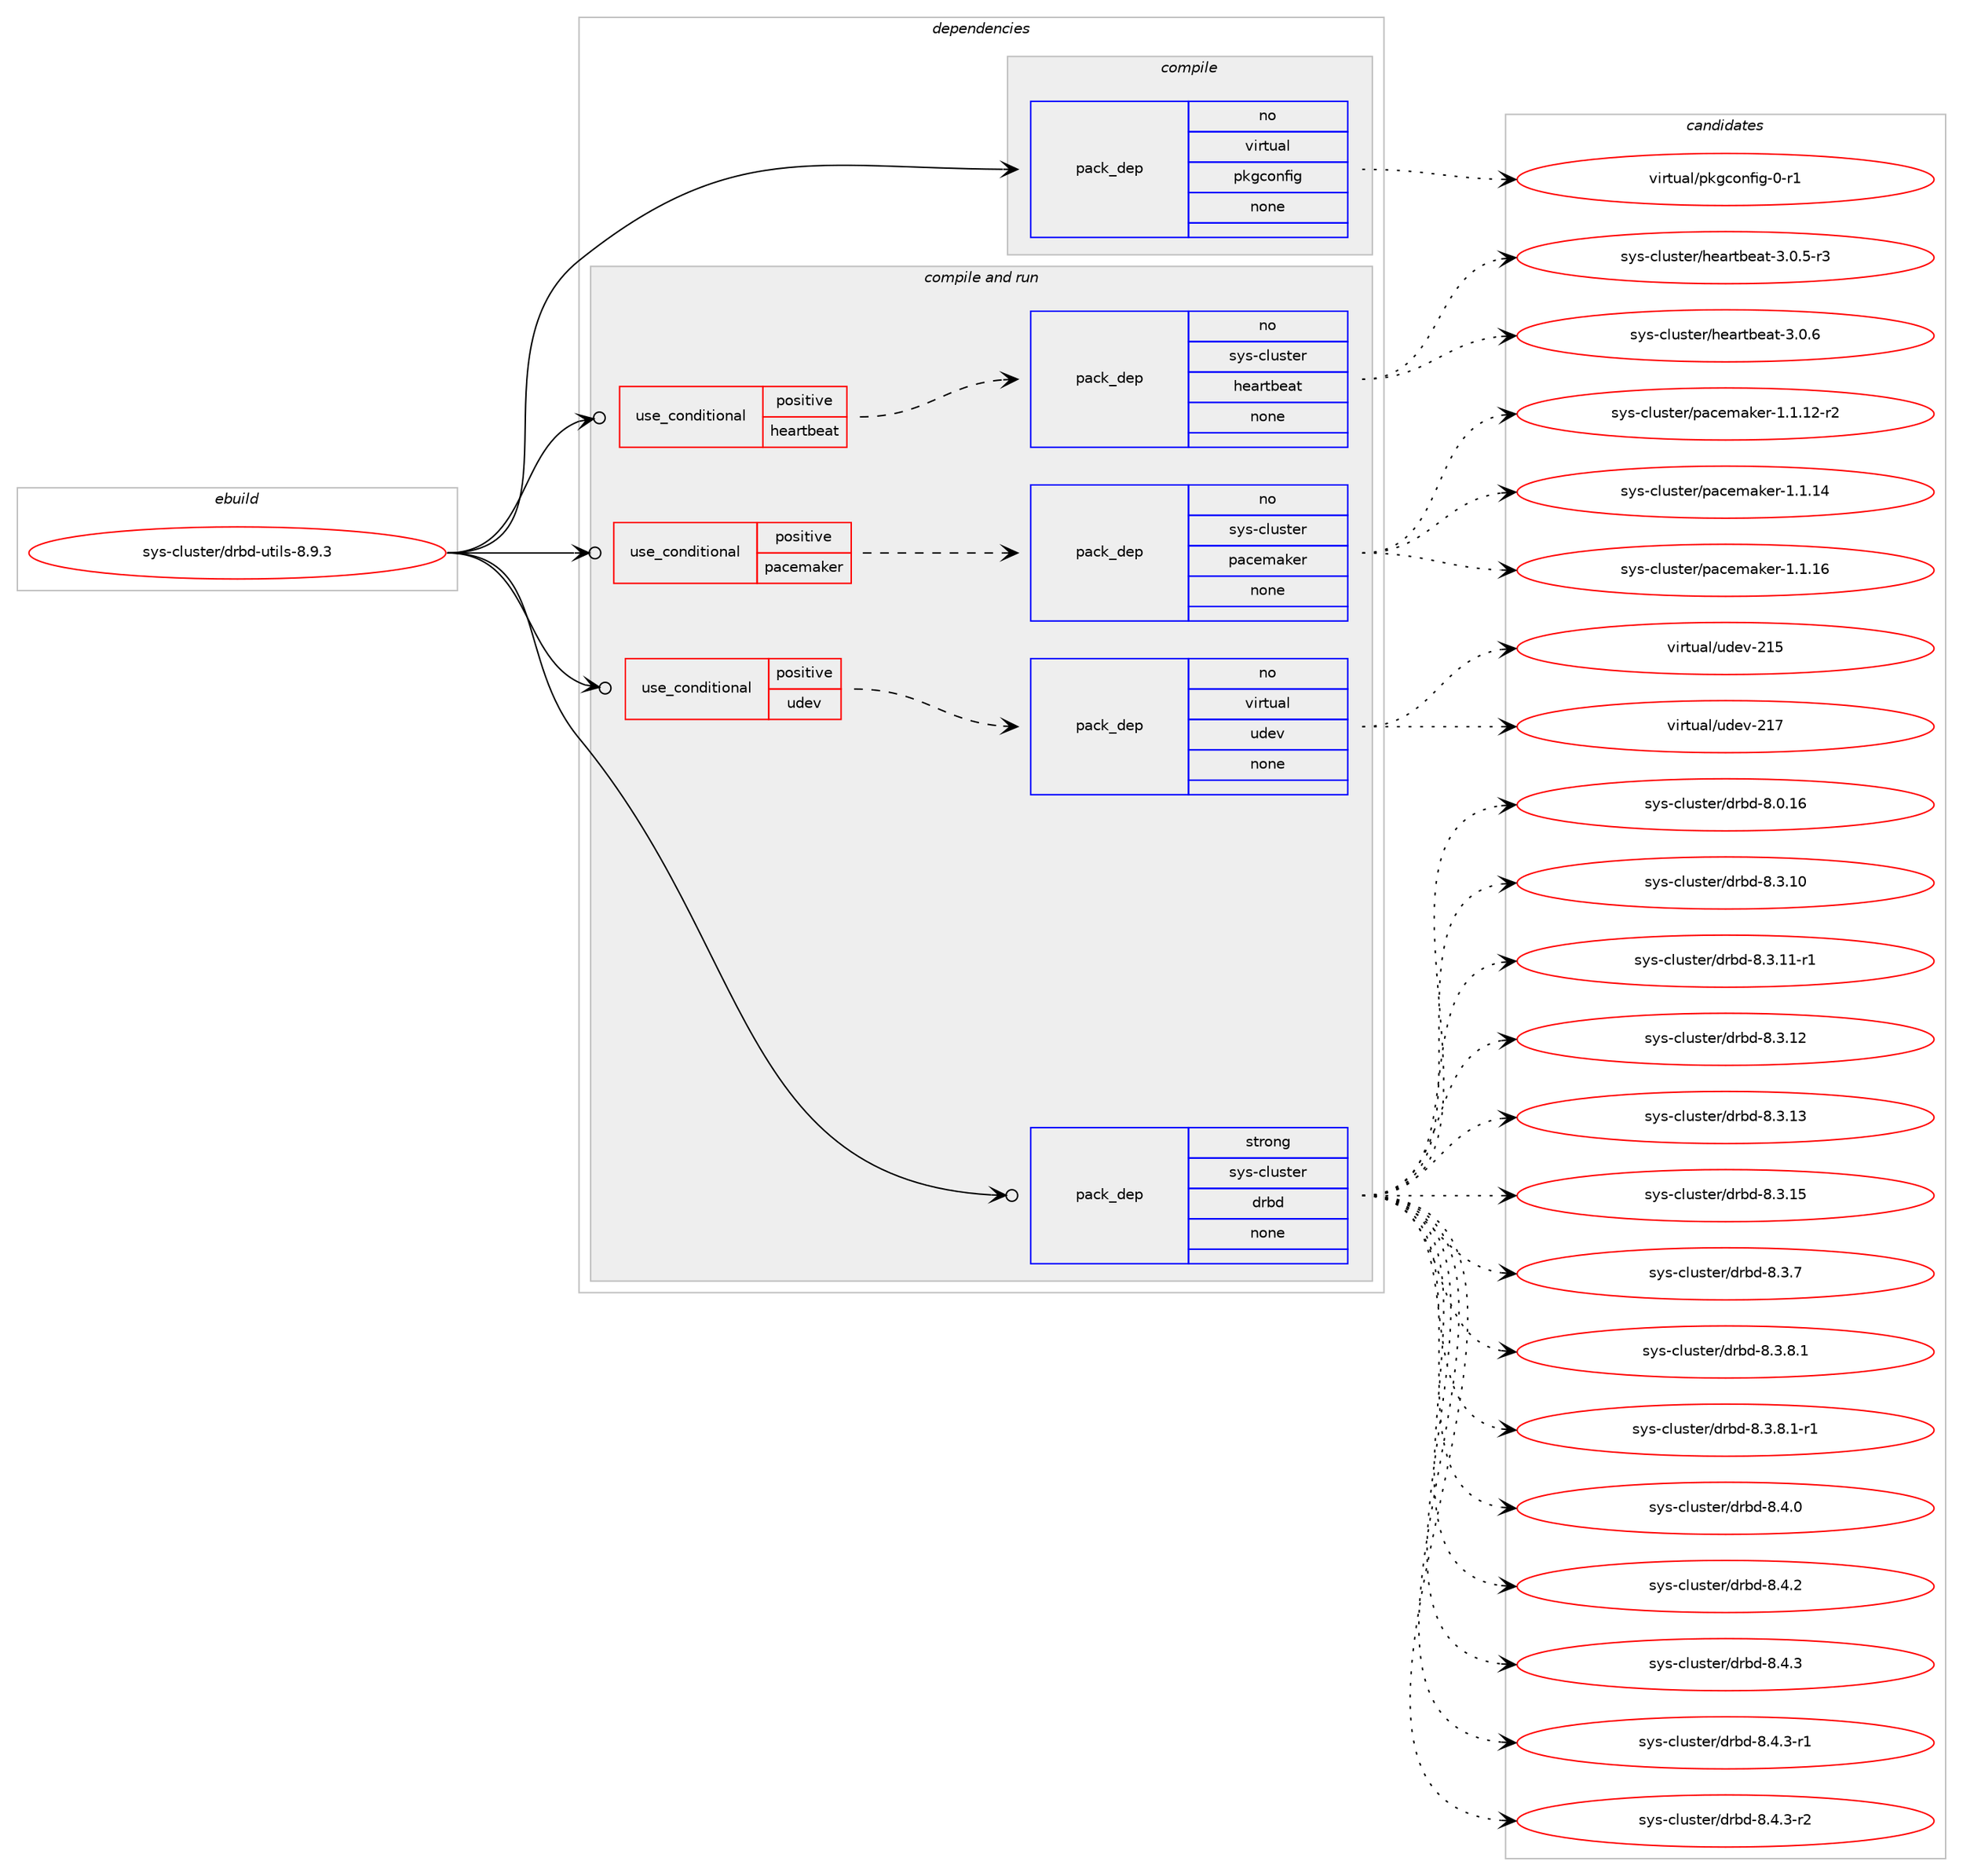 digraph prolog {

# *************
# Graph options
# *************

newrank=true;
concentrate=true;
compound=true;
graph [rankdir=LR,fontname=Helvetica,fontsize=10,ranksep=1.5];#, ranksep=2.5, nodesep=0.2];
edge  [arrowhead=vee];
node  [fontname=Helvetica,fontsize=10];

# **********
# The ebuild
# **********

subgraph cluster_leftcol {
color=gray;
rank=same;
label=<<i>ebuild</i>>;
id [label="sys-cluster/drbd-utils-8.9.3", color=red, width=4, href="../sys-cluster/drbd-utils-8.9.3.svg"];
}

# ****************
# The dependencies
# ****************

subgraph cluster_midcol {
color=gray;
label=<<i>dependencies</i>>;
subgraph cluster_compile {
fillcolor="#eeeeee";
style=filled;
label=<<i>compile</i>>;
subgraph pack355690 {
dependency479285 [label=<<TABLE BORDER="0" CELLBORDER="1" CELLSPACING="0" CELLPADDING="4" WIDTH="220"><TR><TD ROWSPAN="6" CELLPADDING="30">pack_dep</TD></TR><TR><TD WIDTH="110">no</TD></TR><TR><TD>virtual</TD></TR><TR><TD>pkgconfig</TD></TR><TR><TD>none</TD></TR><TR><TD></TD></TR></TABLE>>, shape=none, color=blue];
}
id:e -> dependency479285:w [weight=20,style="solid",arrowhead="vee"];
}
subgraph cluster_compileandrun {
fillcolor="#eeeeee";
style=filled;
label=<<i>compile and run</i>>;
subgraph cond115228 {
dependency479286 [label=<<TABLE BORDER="0" CELLBORDER="1" CELLSPACING="0" CELLPADDING="4"><TR><TD ROWSPAN="3" CELLPADDING="10">use_conditional</TD></TR><TR><TD>positive</TD></TR><TR><TD>heartbeat</TD></TR></TABLE>>, shape=none, color=red];
subgraph pack355691 {
dependency479287 [label=<<TABLE BORDER="0" CELLBORDER="1" CELLSPACING="0" CELLPADDING="4" WIDTH="220"><TR><TD ROWSPAN="6" CELLPADDING="30">pack_dep</TD></TR><TR><TD WIDTH="110">no</TD></TR><TR><TD>sys-cluster</TD></TR><TR><TD>heartbeat</TD></TR><TR><TD>none</TD></TR><TR><TD></TD></TR></TABLE>>, shape=none, color=blue];
}
dependency479286:e -> dependency479287:w [weight=20,style="dashed",arrowhead="vee"];
}
id:e -> dependency479286:w [weight=20,style="solid",arrowhead="odotvee"];
subgraph cond115229 {
dependency479288 [label=<<TABLE BORDER="0" CELLBORDER="1" CELLSPACING="0" CELLPADDING="4"><TR><TD ROWSPAN="3" CELLPADDING="10">use_conditional</TD></TR><TR><TD>positive</TD></TR><TR><TD>pacemaker</TD></TR></TABLE>>, shape=none, color=red];
subgraph pack355692 {
dependency479289 [label=<<TABLE BORDER="0" CELLBORDER="1" CELLSPACING="0" CELLPADDING="4" WIDTH="220"><TR><TD ROWSPAN="6" CELLPADDING="30">pack_dep</TD></TR><TR><TD WIDTH="110">no</TD></TR><TR><TD>sys-cluster</TD></TR><TR><TD>pacemaker</TD></TR><TR><TD>none</TD></TR><TR><TD></TD></TR></TABLE>>, shape=none, color=blue];
}
dependency479288:e -> dependency479289:w [weight=20,style="dashed",arrowhead="vee"];
}
id:e -> dependency479288:w [weight=20,style="solid",arrowhead="odotvee"];
subgraph cond115230 {
dependency479290 [label=<<TABLE BORDER="0" CELLBORDER="1" CELLSPACING="0" CELLPADDING="4"><TR><TD ROWSPAN="3" CELLPADDING="10">use_conditional</TD></TR><TR><TD>positive</TD></TR><TR><TD>udev</TD></TR></TABLE>>, shape=none, color=red];
subgraph pack355693 {
dependency479291 [label=<<TABLE BORDER="0" CELLBORDER="1" CELLSPACING="0" CELLPADDING="4" WIDTH="220"><TR><TD ROWSPAN="6" CELLPADDING="30">pack_dep</TD></TR><TR><TD WIDTH="110">no</TD></TR><TR><TD>virtual</TD></TR><TR><TD>udev</TD></TR><TR><TD>none</TD></TR><TR><TD></TD></TR></TABLE>>, shape=none, color=blue];
}
dependency479290:e -> dependency479291:w [weight=20,style="dashed",arrowhead="vee"];
}
id:e -> dependency479290:w [weight=20,style="solid",arrowhead="odotvee"];
subgraph pack355694 {
dependency479292 [label=<<TABLE BORDER="0" CELLBORDER="1" CELLSPACING="0" CELLPADDING="4" WIDTH="220"><TR><TD ROWSPAN="6" CELLPADDING="30">pack_dep</TD></TR><TR><TD WIDTH="110">strong</TD></TR><TR><TD>sys-cluster</TD></TR><TR><TD>drbd</TD></TR><TR><TD>none</TD></TR><TR><TD></TD></TR></TABLE>>, shape=none, color=blue];
}
id:e -> dependency479292:w [weight=20,style="solid",arrowhead="odotvee"];
}
subgraph cluster_run {
fillcolor="#eeeeee";
style=filled;
label=<<i>run</i>>;
}
}

# **************
# The candidates
# **************

subgraph cluster_choices {
rank=same;
color=gray;
label=<<i>candidates</i>>;

subgraph choice355690 {
color=black;
nodesep=1;
choice11810511411611797108471121071039911111010210510345484511449 [label="virtual/pkgconfig-0-r1", color=red, width=4,href="../virtual/pkgconfig-0-r1.svg"];
dependency479285:e -> choice11810511411611797108471121071039911111010210510345484511449:w [style=dotted,weight="100"];
}
subgraph choice355691 {
color=black;
nodesep=1;
choice1151211154599108117115116101114471041019711411698101971164551464846534511451 [label="sys-cluster/heartbeat-3.0.5-r3", color=red, width=4,href="../sys-cluster/heartbeat-3.0.5-r3.svg"];
choice115121115459910811711511610111447104101971141169810197116455146484654 [label="sys-cluster/heartbeat-3.0.6", color=red, width=4,href="../sys-cluster/heartbeat-3.0.6.svg"];
dependency479287:e -> choice1151211154599108117115116101114471041019711411698101971164551464846534511451:w [style=dotted,weight="100"];
dependency479287:e -> choice115121115459910811711511610111447104101971141169810197116455146484654:w [style=dotted,weight="100"];
}
subgraph choice355692 {
color=black;
nodesep=1;
choice115121115459910811711511610111447112979910110997107101114454946494649504511450 [label="sys-cluster/pacemaker-1.1.12-r2", color=red, width=4,href="../sys-cluster/pacemaker-1.1.12-r2.svg"];
choice11512111545991081171151161011144711297991011099710710111445494649464952 [label="sys-cluster/pacemaker-1.1.14", color=red, width=4,href="../sys-cluster/pacemaker-1.1.14.svg"];
choice11512111545991081171151161011144711297991011099710710111445494649464954 [label="sys-cluster/pacemaker-1.1.16", color=red, width=4,href="../sys-cluster/pacemaker-1.1.16.svg"];
dependency479289:e -> choice115121115459910811711511610111447112979910110997107101114454946494649504511450:w [style=dotted,weight="100"];
dependency479289:e -> choice11512111545991081171151161011144711297991011099710710111445494649464952:w [style=dotted,weight="100"];
dependency479289:e -> choice11512111545991081171151161011144711297991011099710710111445494649464954:w [style=dotted,weight="100"];
}
subgraph choice355693 {
color=black;
nodesep=1;
choice118105114116117971084711710010111845504953 [label="virtual/udev-215", color=red, width=4,href="../virtual/udev-215.svg"];
choice118105114116117971084711710010111845504955 [label="virtual/udev-217", color=red, width=4,href="../virtual/udev-217.svg"];
dependency479291:e -> choice118105114116117971084711710010111845504953:w [style=dotted,weight="100"];
dependency479291:e -> choice118105114116117971084711710010111845504955:w [style=dotted,weight="100"];
}
subgraph choice355694 {
color=black;
nodesep=1;
choice1151211154599108117115116101114471001149810045564648464954 [label="sys-cluster/drbd-8.0.16", color=red, width=4,href="../sys-cluster/drbd-8.0.16.svg"];
choice1151211154599108117115116101114471001149810045564651464948 [label="sys-cluster/drbd-8.3.10", color=red, width=4,href="../sys-cluster/drbd-8.3.10.svg"];
choice11512111545991081171151161011144710011498100455646514649494511449 [label="sys-cluster/drbd-8.3.11-r1", color=red, width=4,href="../sys-cluster/drbd-8.3.11-r1.svg"];
choice1151211154599108117115116101114471001149810045564651464950 [label="sys-cluster/drbd-8.3.12", color=red, width=4,href="../sys-cluster/drbd-8.3.12.svg"];
choice1151211154599108117115116101114471001149810045564651464951 [label="sys-cluster/drbd-8.3.13", color=red, width=4,href="../sys-cluster/drbd-8.3.13.svg"];
choice1151211154599108117115116101114471001149810045564651464953 [label="sys-cluster/drbd-8.3.15", color=red, width=4,href="../sys-cluster/drbd-8.3.15.svg"];
choice11512111545991081171151161011144710011498100455646514655 [label="sys-cluster/drbd-8.3.7", color=red, width=4,href="../sys-cluster/drbd-8.3.7.svg"];
choice115121115459910811711511610111447100114981004556465146564649 [label="sys-cluster/drbd-8.3.8.1", color=red, width=4,href="../sys-cluster/drbd-8.3.8.1.svg"];
choice1151211154599108117115116101114471001149810045564651465646494511449 [label="sys-cluster/drbd-8.3.8.1-r1", color=red, width=4,href="../sys-cluster/drbd-8.3.8.1-r1.svg"];
choice11512111545991081171151161011144710011498100455646524648 [label="sys-cluster/drbd-8.4.0", color=red, width=4,href="../sys-cluster/drbd-8.4.0.svg"];
choice11512111545991081171151161011144710011498100455646524650 [label="sys-cluster/drbd-8.4.2", color=red, width=4,href="../sys-cluster/drbd-8.4.2.svg"];
choice11512111545991081171151161011144710011498100455646524651 [label="sys-cluster/drbd-8.4.3", color=red, width=4,href="../sys-cluster/drbd-8.4.3.svg"];
choice115121115459910811711511610111447100114981004556465246514511449 [label="sys-cluster/drbd-8.4.3-r1", color=red, width=4,href="../sys-cluster/drbd-8.4.3-r1.svg"];
choice115121115459910811711511610111447100114981004556465246514511450 [label="sys-cluster/drbd-8.4.3-r2", color=red, width=4,href="../sys-cluster/drbd-8.4.3-r2.svg"];
dependency479292:e -> choice1151211154599108117115116101114471001149810045564648464954:w [style=dotted,weight="100"];
dependency479292:e -> choice1151211154599108117115116101114471001149810045564651464948:w [style=dotted,weight="100"];
dependency479292:e -> choice11512111545991081171151161011144710011498100455646514649494511449:w [style=dotted,weight="100"];
dependency479292:e -> choice1151211154599108117115116101114471001149810045564651464950:w [style=dotted,weight="100"];
dependency479292:e -> choice1151211154599108117115116101114471001149810045564651464951:w [style=dotted,weight="100"];
dependency479292:e -> choice1151211154599108117115116101114471001149810045564651464953:w [style=dotted,weight="100"];
dependency479292:e -> choice11512111545991081171151161011144710011498100455646514655:w [style=dotted,weight="100"];
dependency479292:e -> choice115121115459910811711511610111447100114981004556465146564649:w [style=dotted,weight="100"];
dependency479292:e -> choice1151211154599108117115116101114471001149810045564651465646494511449:w [style=dotted,weight="100"];
dependency479292:e -> choice11512111545991081171151161011144710011498100455646524648:w [style=dotted,weight="100"];
dependency479292:e -> choice11512111545991081171151161011144710011498100455646524650:w [style=dotted,weight="100"];
dependency479292:e -> choice11512111545991081171151161011144710011498100455646524651:w [style=dotted,weight="100"];
dependency479292:e -> choice115121115459910811711511610111447100114981004556465246514511449:w [style=dotted,weight="100"];
dependency479292:e -> choice115121115459910811711511610111447100114981004556465246514511450:w [style=dotted,weight="100"];
}
}

}
